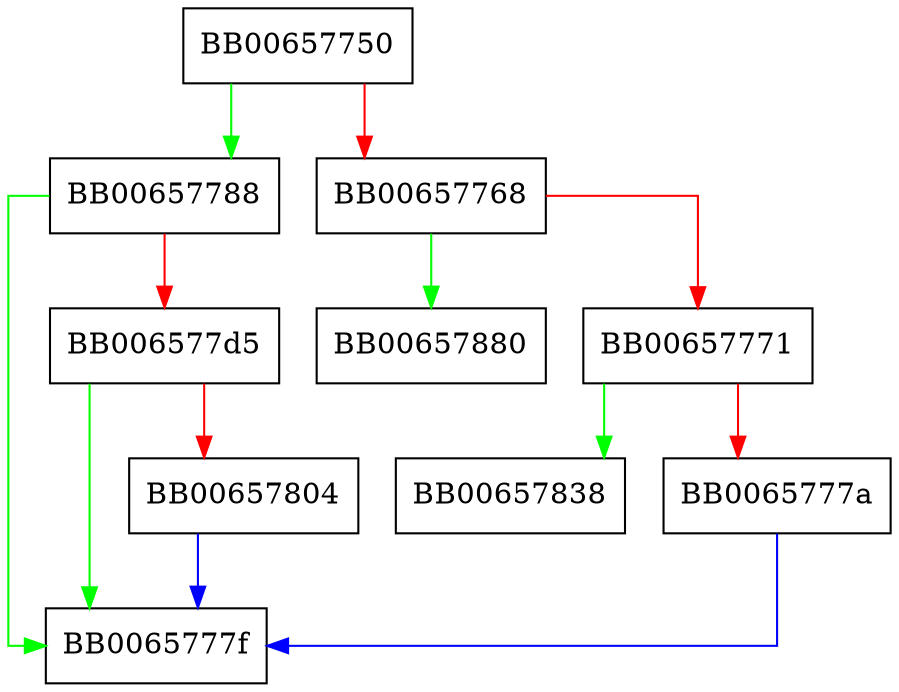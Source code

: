 digraph read_string {
  node [shape="box"];
  graph [splines=ortho];
  BB00657750 -> BB00657788 [color="green"];
  BB00657750 -> BB00657768 [color="red"];
  BB00657768 -> BB00657880 [color="green"];
  BB00657768 -> BB00657771 [color="red"];
  BB00657771 -> BB00657838 [color="green"];
  BB00657771 -> BB0065777a [color="red"];
  BB0065777a -> BB0065777f [color="blue"];
  BB00657788 -> BB0065777f [color="green"];
  BB00657788 -> BB006577d5 [color="red"];
  BB006577d5 -> BB0065777f [color="green"];
  BB006577d5 -> BB00657804 [color="red"];
  BB00657804 -> BB0065777f [color="blue"];
}